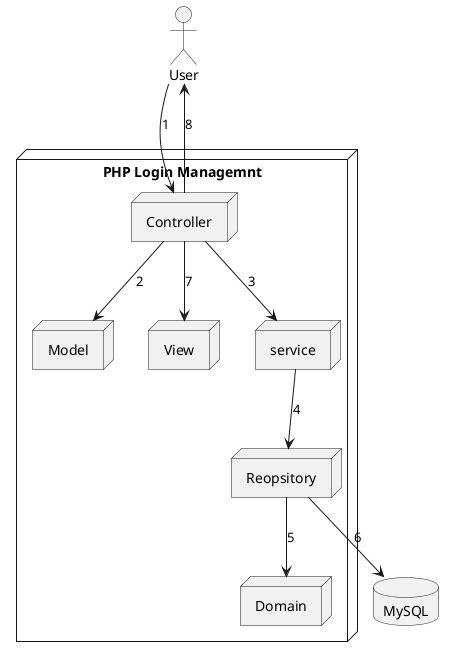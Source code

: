 @startuml
    actor "User" as user

    node "PHP Login Managemnt"{
        node "Model" as model
        node "Domain" as domain
        node "Controller" as controller
        node "View" as view
        node "service" as service
        node "Reopsitory" as repository
    }
    database "MySQL" as mysql

    user --> controller : 1
    controller --> model : 2
    controller --> service : 3
    service --> repository : 4
    repository --> domain : 5
    repository --> mysql : 6
    controller --> view : 7
    controller --> user : 8


@enduml
